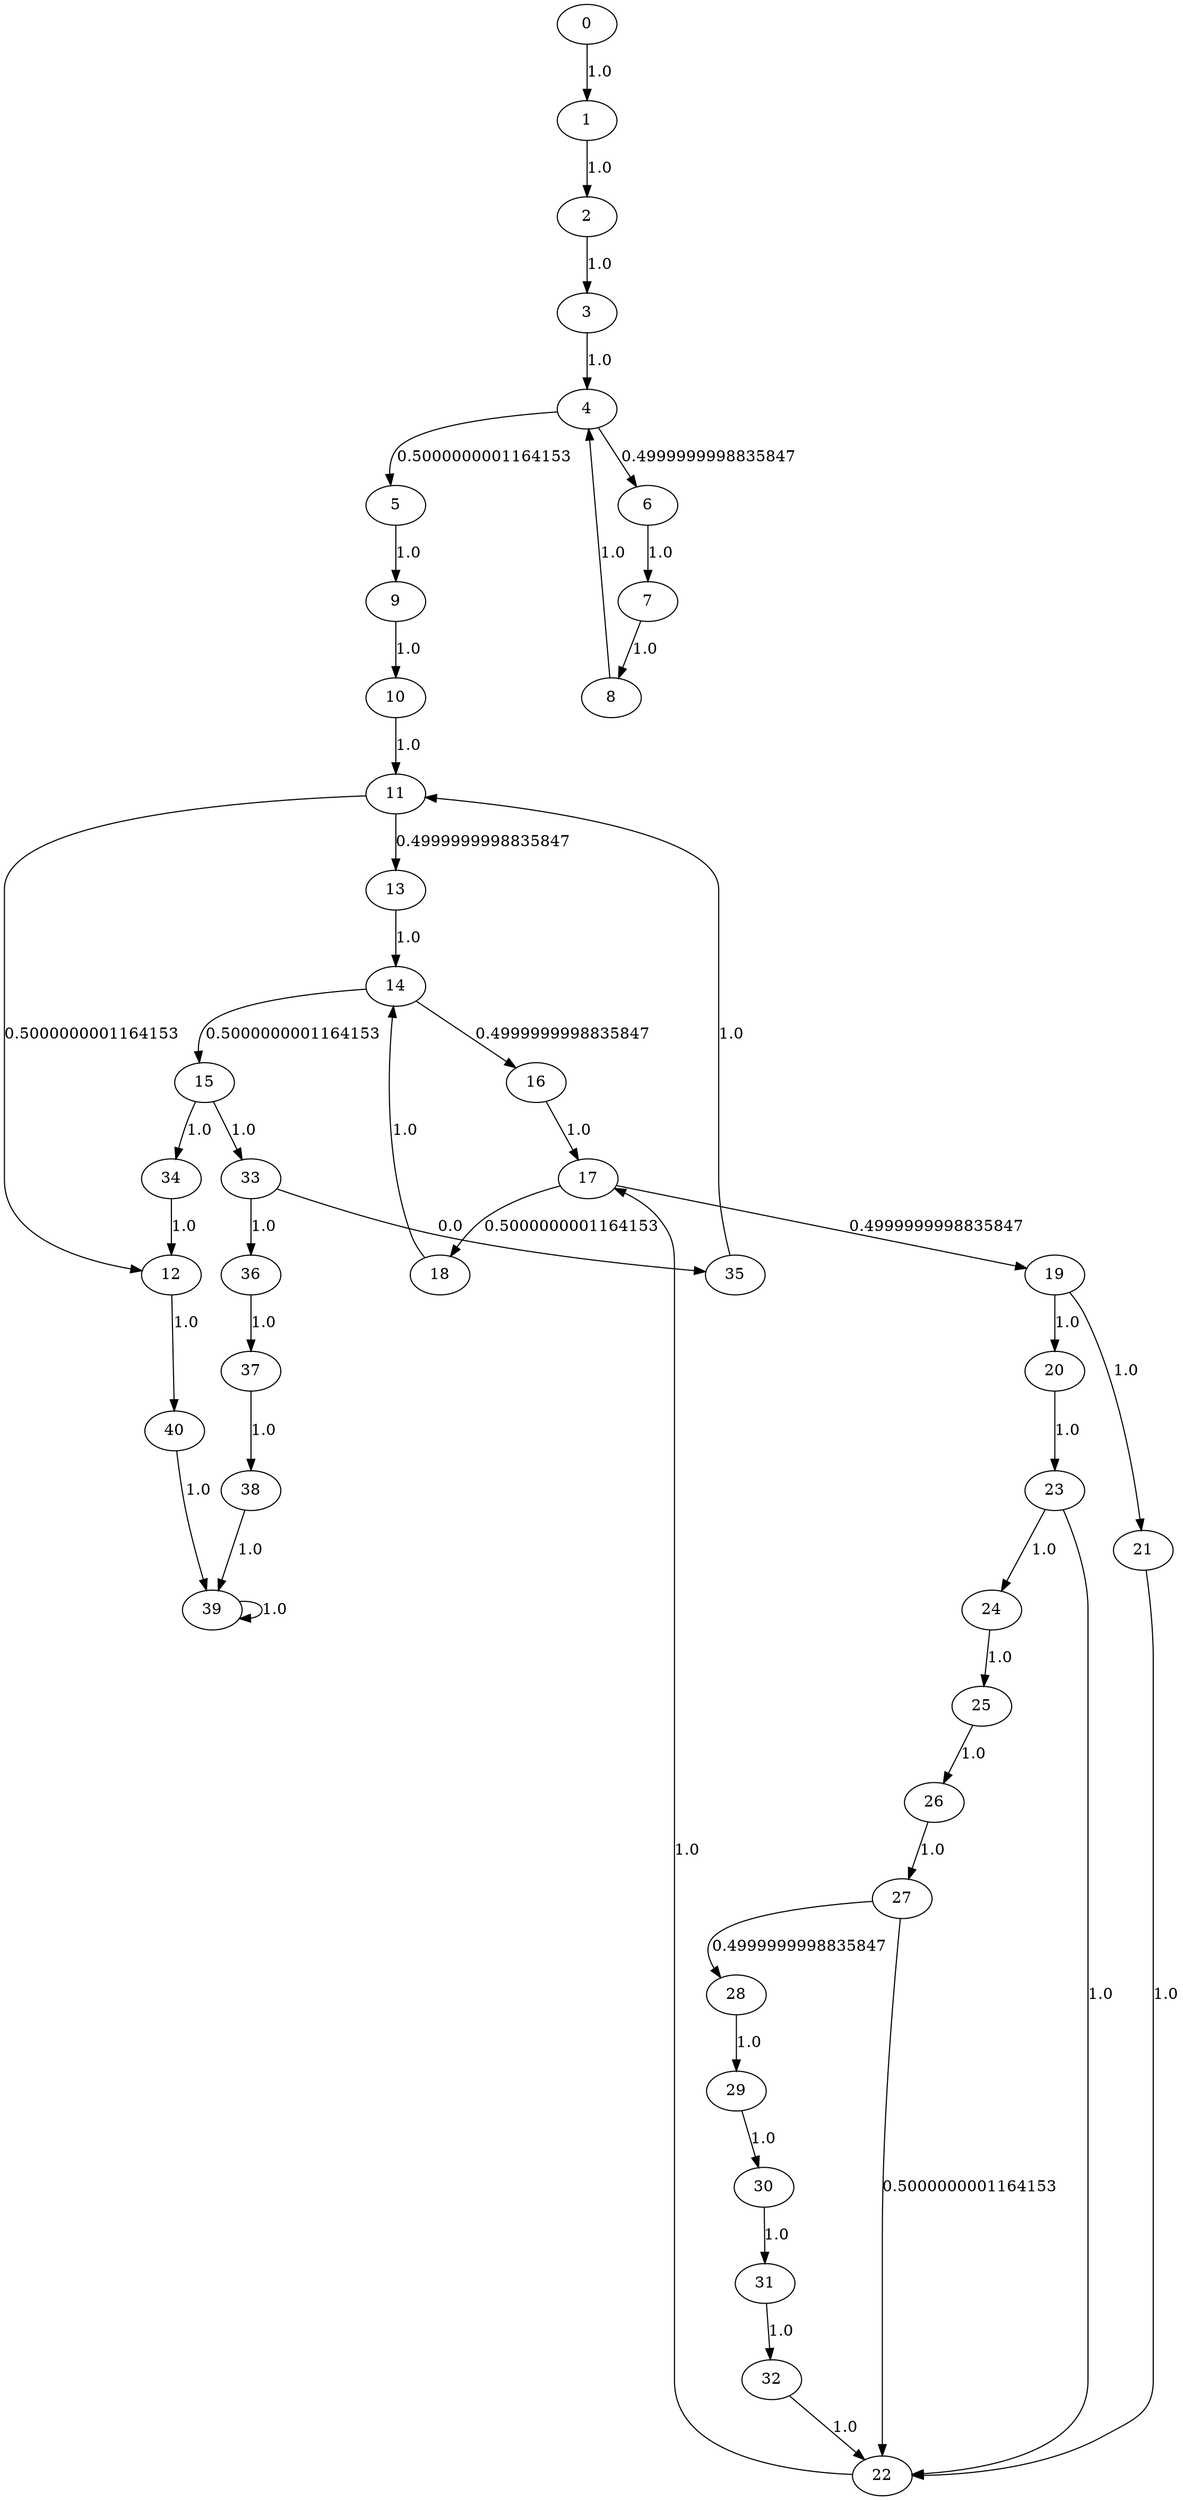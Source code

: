 digraph {
	0 -> 1[label= "1.0"];
	1 -> 2[label= "1.0"];
	2 -> 3[label= "1.0"];
	3 -> 4[label= "1.0"];
	4 -> 5[label= "0.5000000001164153"];
	4 -> 6[label= "0.4999999998835847"];
	6 -> 7[label= "1.0"];
	7 -> 8[label= "1.0"];
	8 -> 4[label= "1.0"];
	5 -> 9[label= "1.0"];
	9 -> 10[label= "1.0"];
	10 -> 11[label= "1.0"];
	11 -> 12[label= "0.5000000001164153"];
	11 -> 13[label= "0.4999999998835847"];
	13 -> 14[label= "1.0"];
	14 -> 15[label= "0.5000000001164153"];
	14 -> 16[label= "0.4999999998835847"];
	16 -> 17[label= "1.0"];
	17 -> 18[label= "0.5000000001164153"];
	17 -> 19[label= "0.4999999998835847"];
	19 -> 20[label= "1.0"];
	19 -> 21[label= "1.0"];
	21 -> 22[label= "1.0"];
	20 -> 23[label= "1.0"];
	23 -> 22[label= "1.0"];
	23 -> 24[label= "1.0"];
	24 -> 25[label= "1.0"];
	25 -> 26[label= "1.0"];
	26 -> 27[label= "1.0"];
	27 -> 22[label= "0.5000000001164153"];
	27 -> 28[label= "0.4999999998835847"];
	28 -> 29[label= "1.0"];
	29 -> 30[label= "1.0"];
	30 -> 31[label= "1.0"];
	31 -> 32[label= "1.0"];
	32 -> 22[label= "1.0"];
	22 -> 17[label= "1.0"];
	18 -> 14[label= "1.0"];
	15 -> 33[label= "1.0"];
	15 -> 34[label= "1.0"];
	34 -> 12[label= "1.0"];
	33 -> 35[label= "0.0"];
	33 -> 36[label= "1.0"];
	36 -> 37[label= "1.0"];
	37 -> 38[label= "1.0"];
	38 -> 39[label= "1.0"];
	35 -> 11[label= "1.0"];
	12 -> 40[label= "1.0"];
	40 -> 39[label= "1.0"];
	39 -> 39[label= "1.0"];
}